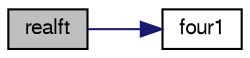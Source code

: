 digraph "realft"
{
  bgcolor="transparent";
  edge [fontname="FreeSans",fontsize="10",labelfontname="FreeSans",labelfontsize="10"];
  node [fontname="FreeSans",fontsize="10",shape=record];
  rankdir="LR";
  Node1 [label="realft",height=0.2,width=0.4,color="black", fillcolor="grey75", style="filled" fontcolor="black"];
  Node1 -> Node2 [color="midnightblue",fontsize="10",style="solid"];
  Node2 [label="four1",height=0.2,width=0.4,color="black",URL="$linearalgebra_8c.html#a98634b316c73df4f05cfb3b654a19ec9"];
}
